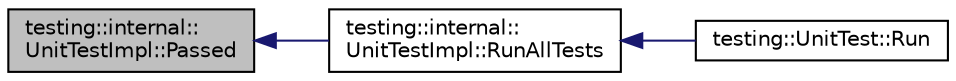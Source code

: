 digraph "testing::internal::UnitTestImpl::Passed"
{
  edge [fontname="Helvetica",fontsize="10",labelfontname="Helvetica",labelfontsize="10"];
  node [fontname="Helvetica",fontsize="10",shape=record];
  rankdir="LR";
  Node265 [label="testing::internal::\lUnitTestImpl::Passed",height=0.2,width=0.4,color="black", fillcolor="grey75", style="filled", fontcolor="black"];
  Node265 -> Node266 [dir="back",color="midnightblue",fontsize="10",style="solid",fontname="Helvetica"];
  Node266 [label="testing::internal::\lUnitTestImpl::RunAllTests",height=0.2,width=0.4,color="black", fillcolor="white", style="filled",URL="$d7/dda/classtesting_1_1internal_1_1_unit_test_impl.html#a1fb6be9971f4768c4136a05aa9e7e375"];
  Node266 -> Node267 [dir="back",color="midnightblue",fontsize="10",style="solid",fontname="Helvetica"];
  Node267 [label="testing::UnitTest::Run",height=0.2,width=0.4,color="black", fillcolor="white", style="filled",URL="$d7/d47/classtesting_1_1_unit_test.html#a2febc800536b44500565f4c423f359d3"];
}
